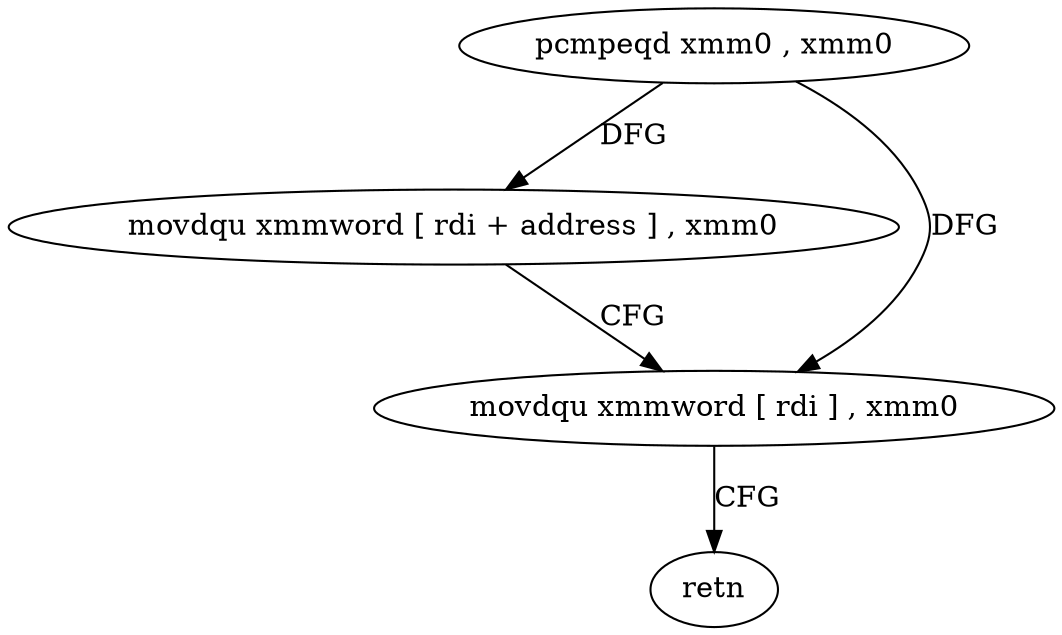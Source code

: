 digraph "func" {
"4259344" [label = "pcmpeqd xmm0 , xmm0" ]
"4259348" [label = "movdqu xmmword [ rdi + address ] , xmm0" ]
"4259353" [label = "movdqu xmmword [ rdi ] , xmm0" ]
"4259357" [label = "retn" ]
"4259344" -> "4259348" [ label = "DFG" ]
"4259344" -> "4259353" [ label = "DFG" ]
"4259348" -> "4259353" [ label = "CFG" ]
"4259353" -> "4259357" [ label = "CFG" ]
}
